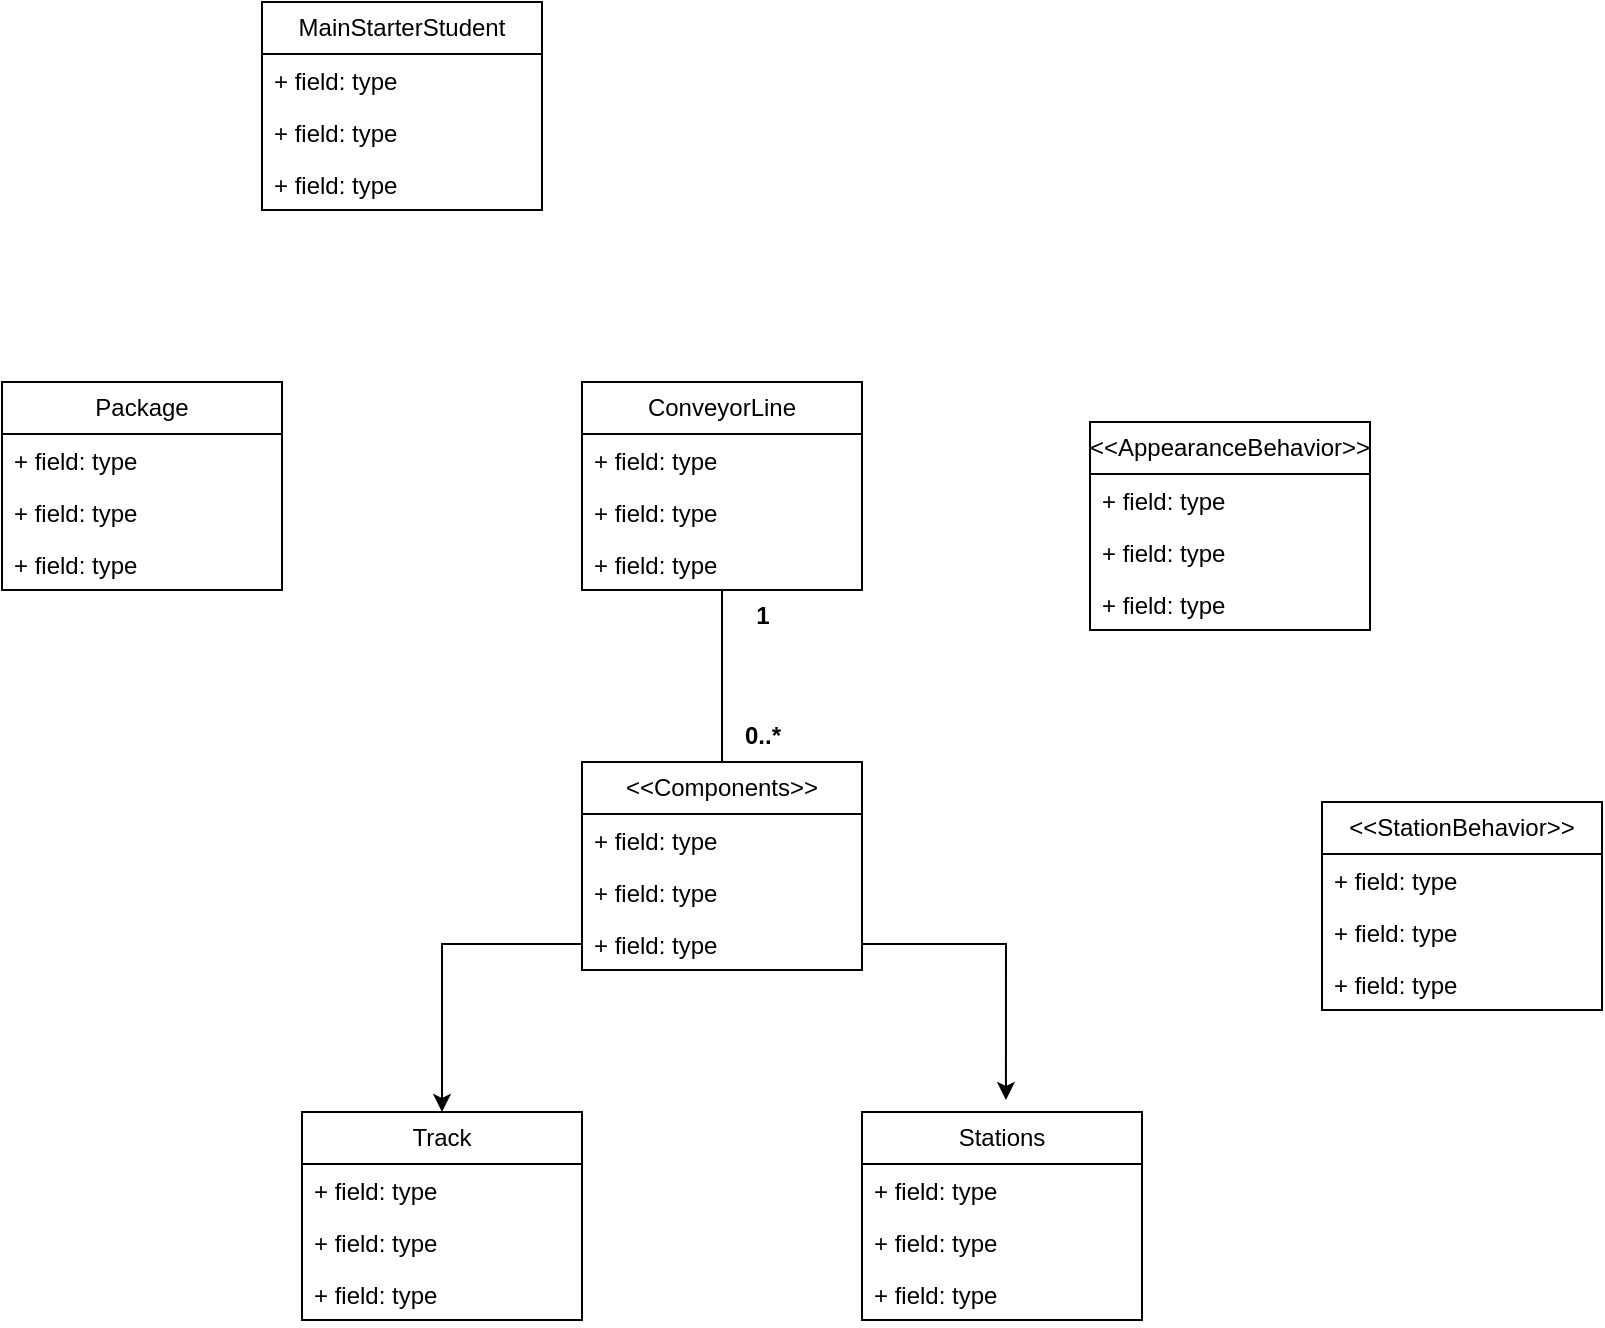 <mxfile version="28.2.8">
  <diagram id="C5RBs43oDa-KdzZeNtuy" name="Page-1">
    <mxGraphModel dx="2253" dy="829" grid="1" gridSize="10" guides="1" tooltips="1" connect="1" arrows="1" fold="1" page="1" pageScale="1" pageWidth="827" pageHeight="1169" math="0" shadow="0">
      <root>
        <mxCell id="WIyWlLk6GJQsqaUBKTNV-0" />
        <mxCell id="WIyWlLk6GJQsqaUBKTNV-1" parent="WIyWlLk6GJQsqaUBKTNV-0" />
        <mxCell id="F0JXjZwcYwnBpoJlxYv4-0" value="MainStarterStudent" style="swimlane;fontStyle=0;childLayout=stackLayout;horizontal=1;startSize=26;fillColor=none;horizontalStack=0;resizeParent=1;resizeParentMax=0;resizeLast=0;collapsible=1;marginBottom=0;whiteSpace=wrap;html=1;" parent="WIyWlLk6GJQsqaUBKTNV-1" vertex="1">
          <mxGeometry x="-140" y="30" width="140" height="104" as="geometry" />
        </mxCell>
        <mxCell id="F0JXjZwcYwnBpoJlxYv4-1" value="+ field: type" style="text;strokeColor=none;fillColor=none;align=left;verticalAlign=top;spacingLeft=4;spacingRight=4;overflow=hidden;rotatable=0;points=[[0,0.5],[1,0.5]];portConstraint=eastwest;whiteSpace=wrap;html=1;" parent="F0JXjZwcYwnBpoJlxYv4-0" vertex="1">
          <mxGeometry y="26" width="140" height="26" as="geometry" />
        </mxCell>
        <mxCell id="F0JXjZwcYwnBpoJlxYv4-2" value="+ field: type" style="text;strokeColor=none;fillColor=none;align=left;verticalAlign=top;spacingLeft=4;spacingRight=4;overflow=hidden;rotatable=0;points=[[0,0.5],[1,0.5]];portConstraint=eastwest;whiteSpace=wrap;html=1;" parent="F0JXjZwcYwnBpoJlxYv4-0" vertex="1">
          <mxGeometry y="52" width="140" height="26" as="geometry" />
        </mxCell>
        <mxCell id="F0JXjZwcYwnBpoJlxYv4-3" value="+ field: type" style="text;strokeColor=none;fillColor=none;align=left;verticalAlign=top;spacingLeft=4;spacingRight=4;overflow=hidden;rotatable=0;points=[[0,0.5],[1,0.5]];portConstraint=eastwest;whiteSpace=wrap;html=1;" parent="F0JXjZwcYwnBpoJlxYv4-0" vertex="1">
          <mxGeometry y="78" width="140" height="26" as="geometry" />
        </mxCell>
        <mxCell id="P_OGOmN0CwJIOBf65VQs-15" style="edgeStyle=orthogonalEdgeStyle;rounded=0;orthogonalLoop=1;jettySize=auto;html=1;entryX=0.5;entryY=0;entryDx=0;entryDy=0;endArrow=none;endFill=0;" edge="1" parent="WIyWlLk6GJQsqaUBKTNV-1" source="F0JXjZwcYwnBpoJlxYv4-5" target="P_OGOmN0CwJIOBf65VQs-0">
          <mxGeometry relative="1" as="geometry" />
        </mxCell>
        <mxCell id="F0JXjZwcYwnBpoJlxYv4-5" value="ConveyorLine" style="swimlane;fontStyle=0;childLayout=stackLayout;horizontal=1;startSize=26;fillColor=none;horizontalStack=0;resizeParent=1;resizeParentMax=0;resizeLast=0;collapsible=1;marginBottom=0;whiteSpace=wrap;html=1;" parent="WIyWlLk6GJQsqaUBKTNV-1" vertex="1">
          <mxGeometry x="20" y="220" width="140" height="104" as="geometry" />
        </mxCell>
        <mxCell id="F0JXjZwcYwnBpoJlxYv4-6" value="+ field: type" style="text;strokeColor=none;fillColor=none;align=left;verticalAlign=top;spacingLeft=4;spacingRight=4;overflow=hidden;rotatable=0;points=[[0,0.5],[1,0.5]];portConstraint=eastwest;whiteSpace=wrap;html=1;" parent="F0JXjZwcYwnBpoJlxYv4-5" vertex="1">
          <mxGeometry y="26" width="140" height="26" as="geometry" />
        </mxCell>
        <mxCell id="F0JXjZwcYwnBpoJlxYv4-7" value="+ field: type" style="text;strokeColor=none;fillColor=none;align=left;verticalAlign=top;spacingLeft=4;spacingRight=4;overflow=hidden;rotatable=0;points=[[0,0.5],[1,0.5]];portConstraint=eastwest;whiteSpace=wrap;html=1;" parent="F0JXjZwcYwnBpoJlxYv4-5" vertex="1">
          <mxGeometry y="52" width="140" height="26" as="geometry" />
        </mxCell>
        <mxCell id="F0JXjZwcYwnBpoJlxYv4-8" value="+ field: type" style="text;strokeColor=none;fillColor=none;align=left;verticalAlign=top;spacingLeft=4;spacingRight=4;overflow=hidden;rotatable=0;points=[[0,0.5],[1,0.5]];portConstraint=eastwest;whiteSpace=wrap;html=1;" parent="F0JXjZwcYwnBpoJlxYv4-5" vertex="1">
          <mxGeometry y="78" width="140" height="26" as="geometry" />
        </mxCell>
        <mxCell id="P_OGOmN0CwJIOBf65VQs-0" value="&amp;lt;&amp;lt;Components&amp;gt;&amp;gt;" style="swimlane;fontStyle=0;childLayout=stackLayout;horizontal=1;startSize=26;fillColor=none;horizontalStack=0;resizeParent=1;resizeParentMax=0;resizeLast=0;collapsible=1;marginBottom=0;whiteSpace=wrap;html=1;" vertex="1" parent="WIyWlLk6GJQsqaUBKTNV-1">
          <mxGeometry x="20" y="410" width="140" height="104" as="geometry" />
        </mxCell>
        <mxCell id="P_OGOmN0CwJIOBf65VQs-1" value="+ field: type" style="text;strokeColor=none;fillColor=none;align=left;verticalAlign=top;spacingLeft=4;spacingRight=4;overflow=hidden;rotatable=0;points=[[0,0.5],[1,0.5]];portConstraint=eastwest;whiteSpace=wrap;html=1;" vertex="1" parent="P_OGOmN0CwJIOBf65VQs-0">
          <mxGeometry y="26" width="140" height="26" as="geometry" />
        </mxCell>
        <mxCell id="P_OGOmN0CwJIOBf65VQs-2" value="+ field: type" style="text;strokeColor=none;fillColor=none;align=left;verticalAlign=top;spacingLeft=4;spacingRight=4;overflow=hidden;rotatable=0;points=[[0,0.5],[1,0.5]];portConstraint=eastwest;whiteSpace=wrap;html=1;" vertex="1" parent="P_OGOmN0CwJIOBf65VQs-0">
          <mxGeometry y="52" width="140" height="26" as="geometry" />
        </mxCell>
        <mxCell id="P_OGOmN0CwJIOBf65VQs-3" value="+ field: type" style="text;strokeColor=none;fillColor=none;align=left;verticalAlign=top;spacingLeft=4;spacingRight=4;overflow=hidden;rotatable=0;points=[[0,0.5],[1,0.5]];portConstraint=eastwest;whiteSpace=wrap;html=1;" vertex="1" parent="P_OGOmN0CwJIOBf65VQs-0">
          <mxGeometry y="78" width="140" height="26" as="geometry" />
        </mxCell>
        <mxCell id="P_OGOmN0CwJIOBf65VQs-4" value="Track" style="swimlane;fontStyle=0;childLayout=stackLayout;horizontal=1;startSize=26;fillColor=none;horizontalStack=0;resizeParent=1;resizeParentMax=0;resizeLast=0;collapsible=1;marginBottom=0;whiteSpace=wrap;html=1;" vertex="1" parent="WIyWlLk6GJQsqaUBKTNV-1">
          <mxGeometry x="-120" y="585" width="140" height="104" as="geometry" />
        </mxCell>
        <mxCell id="P_OGOmN0CwJIOBf65VQs-5" value="+ field: type" style="text;strokeColor=none;fillColor=none;align=left;verticalAlign=top;spacingLeft=4;spacingRight=4;overflow=hidden;rotatable=0;points=[[0,0.5],[1,0.5]];portConstraint=eastwest;whiteSpace=wrap;html=1;" vertex="1" parent="P_OGOmN0CwJIOBf65VQs-4">
          <mxGeometry y="26" width="140" height="26" as="geometry" />
        </mxCell>
        <mxCell id="P_OGOmN0CwJIOBf65VQs-6" value="+ field: type" style="text;strokeColor=none;fillColor=none;align=left;verticalAlign=top;spacingLeft=4;spacingRight=4;overflow=hidden;rotatable=0;points=[[0,0.5],[1,0.5]];portConstraint=eastwest;whiteSpace=wrap;html=1;" vertex="1" parent="P_OGOmN0CwJIOBf65VQs-4">
          <mxGeometry y="52" width="140" height="26" as="geometry" />
        </mxCell>
        <mxCell id="P_OGOmN0CwJIOBf65VQs-7" value="+ field: type" style="text;strokeColor=none;fillColor=none;align=left;verticalAlign=top;spacingLeft=4;spacingRight=4;overflow=hidden;rotatable=0;points=[[0,0.5],[1,0.5]];portConstraint=eastwest;whiteSpace=wrap;html=1;" vertex="1" parent="P_OGOmN0CwJIOBf65VQs-4">
          <mxGeometry y="78" width="140" height="26" as="geometry" />
        </mxCell>
        <mxCell id="P_OGOmN0CwJIOBf65VQs-8" value="Stations" style="swimlane;fontStyle=0;childLayout=stackLayout;horizontal=1;startSize=26;fillColor=none;horizontalStack=0;resizeParent=1;resizeParentMax=0;resizeLast=0;collapsible=1;marginBottom=0;whiteSpace=wrap;html=1;" vertex="1" parent="WIyWlLk6GJQsqaUBKTNV-1">
          <mxGeometry x="160" y="585" width="140" height="104" as="geometry" />
        </mxCell>
        <mxCell id="P_OGOmN0CwJIOBf65VQs-9" value="+ field: type" style="text;strokeColor=none;fillColor=none;align=left;verticalAlign=top;spacingLeft=4;spacingRight=4;overflow=hidden;rotatable=0;points=[[0,0.5],[1,0.5]];portConstraint=eastwest;whiteSpace=wrap;html=1;" vertex="1" parent="P_OGOmN0CwJIOBf65VQs-8">
          <mxGeometry y="26" width="140" height="26" as="geometry" />
        </mxCell>
        <mxCell id="P_OGOmN0CwJIOBf65VQs-10" value="+ field: type" style="text;strokeColor=none;fillColor=none;align=left;verticalAlign=top;spacingLeft=4;spacingRight=4;overflow=hidden;rotatable=0;points=[[0,0.5],[1,0.5]];portConstraint=eastwest;whiteSpace=wrap;html=1;" vertex="1" parent="P_OGOmN0CwJIOBf65VQs-8">
          <mxGeometry y="52" width="140" height="26" as="geometry" />
        </mxCell>
        <mxCell id="P_OGOmN0CwJIOBf65VQs-11" value="+ field: type" style="text;strokeColor=none;fillColor=none;align=left;verticalAlign=top;spacingLeft=4;spacingRight=4;overflow=hidden;rotatable=0;points=[[0,0.5],[1,0.5]];portConstraint=eastwest;whiteSpace=wrap;html=1;" vertex="1" parent="P_OGOmN0CwJIOBf65VQs-8">
          <mxGeometry y="78" width="140" height="26" as="geometry" />
        </mxCell>
        <mxCell id="P_OGOmN0CwJIOBf65VQs-12" style="edgeStyle=orthogonalEdgeStyle;rounded=0;orthogonalLoop=1;jettySize=auto;html=1;entryX=0.5;entryY=0;entryDx=0;entryDy=0;" edge="1" parent="WIyWlLk6GJQsqaUBKTNV-1" source="P_OGOmN0CwJIOBf65VQs-3" target="P_OGOmN0CwJIOBf65VQs-4">
          <mxGeometry relative="1" as="geometry" />
        </mxCell>
        <mxCell id="P_OGOmN0CwJIOBf65VQs-14" style="edgeStyle=orthogonalEdgeStyle;rounded=0;orthogonalLoop=1;jettySize=auto;html=1;entryX=0.514;entryY=-0.058;entryDx=0;entryDy=0;entryPerimeter=0;" edge="1" parent="WIyWlLk6GJQsqaUBKTNV-1" source="P_OGOmN0CwJIOBf65VQs-3" target="P_OGOmN0CwJIOBf65VQs-8">
          <mxGeometry relative="1" as="geometry" />
        </mxCell>
        <mxCell id="P_OGOmN0CwJIOBf65VQs-16" value="1" style="text;align=center;fontStyle=1;verticalAlign=middle;spacingLeft=3;spacingRight=3;strokeColor=none;rotatable=0;points=[[0,0.5],[1,0.5]];portConstraint=eastwest;html=1;" vertex="1" parent="WIyWlLk6GJQsqaUBKTNV-1">
          <mxGeometry x="70" y="324" width="80" height="26" as="geometry" />
        </mxCell>
        <mxCell id="P_OGOmN0CwJIOBf65VQs-17" value="0..*" style="text;align=center;fontStyle=1;verticalAlign=middle;spacingLeft=3;spacingRight=3;strokeColor=none;rotatable=0;points=[[0,0.5],[1,0.5]];portConstraint=eastwest;html=1;" vertex="1" parent="WIyWlLk6GJQsqaUBKTNV-1">
          <mxGeometry x="70" y="384" width="80" height="26" as="geometry" />
        </mxCell>
        <mxCell id="P_OGOmN0CwJIOBf65VQs-18" value="Package" style="swimlane;fontStyle=0;childLayout=stackLayout;horizontal=1;startSize=26;fillColor=none;horizontalStack=0;resizeParent=1;resizeParentMax=0;resizeLast=0;collapsible=1;marginBottom=0;whiteSpace=wrap;html=1;" vertex="1" parent="WIyWlLk6GJQsqaUBKTNV-1">
          <mxGeometry x="-270" y="220" width="140" height="104" as="geometry" />
        </mxCell>
        <mxCell id="P_OGOmN0CwJIOBf65VQs-19" value="+ field: type" style="text;strokeColor=none;fillColor=none;align=left;verticalAlign=top;spacingLeft=4;spacingRight=4;overflow=hidden;rotatable=0;points=[[0,0.5],[1,0.5]];portConstraint=eastwest;whiteSpace=wrap;html=1;" vertex="1" parent="P_OGOmN0CwJIOBf65VQs-18">
          <mxGeometry y="26" width="140" height="26" as="geometry" />
        </mxCell>
        <mxCell id="P_OGOmN0CwJIOBf65VQs-20" value="+ field: type" style="text;strokeColor=none;fillColor=none;align=left;verticalAlign=top;spacingLeft=4;spacingRight=4;overflow=hidden;rotatable=0;points=[[0,0.5],[1,0.5]];portConstraint=eastwest;whiteSpace=wrap;html=1;" vertex="1" parent="P_OGOmN0CwJIOBf65VQs-18">
          <mxGeometry y="52" width="140" height="26" as="geometry" />
        </mxCell>
        <mxCell id="P_OGOmN0CwJIOBf65VQs-21" value="+ field: type" style="text;strokeColor=none;fillColor=none;align=left;verticalAlign=top;spacingLeft=4;spacingRight=4;overflow=hidden;rotatable=0;points=[[0,0.5],[1,0.5]];portConstraint=eastwest;whiteSpace=wrap;html=1;" vertex="1" parent="P_OGOmN0CwJIOBf65VQs-18">
          <mxGeometry y="78" width="140" height="26" as="geometry" />
        </mxCell>
        <mxCell id="P_OGOmN0CwJIOBf65VQs-22" value="&amp;lt;&amp;lt;StationBehavior&amp;gt;&amp;gt;" style="swimlane;fontStyle=0;childLayout=stackLayout;horizontal=1;startSize=26;fillColor=none;horizontalStack=0;resizeParent=1;resizeParentMax=0;resizeLast=0;collapsible=1;marginBottom=0;whiteSpace=wrap;html=1;" vertex="1" parent="WIyWlLk6GJQsqaUBKTNV-1">
          <mxGeometry x="390" y="430" width="140" height="104" as="geometry" />
        </mxCell>
        <mxCell id="P_OGOmN0CwJIOBf65VQs-23" value="+ field: type" style="text;strokeColor=none;fillColor=none;align=left;verticalAlign=top;spacingLeft=4;spacingRight=4;overflow=hidden;rotatable=0;points=[[0,0.5],[1,0.5]];portConstraint=eastwest;whiteSpace=wrap;html=1;" vertex="1" parent="P_OGOmN0CwJIOBf65VQs-22">
          <mxGeometry y="26" width="140" height="26" as="geometry" />
        </mxCell>
        <mxCell id="P_OGOmN0CwJIOBf65VQs-24" value="+ field: type" style="text;strokeColor=none;fillColor=none;align=left;verticalAlign=top;spacingLeft=4;spacingRight=4;overflow=hidden;rotatable=0;points=[[0,0.5],[1,0.5]];portConstraint=eastwest;whiteSpace=wrap;html=1;" vertex="1" parent="P_OGOmN0CwJIOBf65VQs-22">
          <mxGeometry y="52" width="140" height="26" as="geometry" />
        </mxCell>
        <mxCell id="P_OGOmN0CwJIOBf65VQs-25" value="+ field: type" style="text;strokeColor=none;fillColor=none;align=left;verticalAlign=top;spacingLeft=4;spacingRight=4;overflow=hidden;rotatable=0;points=[[0,0.5],[1,0.5]];portConstraint=eastwest;whiteSpace=wrap;html=1;" vertex="1" parent="P_OGOmN0CwJIOBf65VQs-22">
          <mxGeometry y="78" width="140" height="26" as="geometry" />
        </mxCell>
        <mxCell id="P_OGOmN0CwJIOBf65VQs-26" value="&amp;lt;&amp;lt;AppearanceBehavior&amp;gt;&amp;gt;" style="swimlane;fontStyle=0;childLayout=stackLayout;horizontal=1;startSize=26;fillColor=none;horizontalStack=0;resizeParent=1;resizeParentMax=0;resizeLast=0;collapsible=1;marginBottom=0;whiteSpace=wrap;html=1;" vertex="1" parent="WIyWlLk6GJQsqaUBKTNV-1">
          <mxGeometry x="274" y="240" width="140" height="104" as="geometry" />
        </mxCell>
        <mxCell id="P_OGOmN0CwJIOBf65VQs-27" value="+ field: type" style="text;strokeColor=none;fillColor=none;align=left;verticalAlign=top;spacingLeft=4;spacingRight=4;overflow=hidden;rotatable=0;points=[[0,0.5],[1,0.5]];portConstraint=eastwest;whiteSpace=wrap;html=1;" vertex="1" parent="P_OGOmN0CwJIOBf65VQs-26">
          <mxGeometry y="26" width="140" height="26" as="geometry" />
        </mxCell>
        <mxCell id="P_OGOmN0CwJIOBf65VQs-28" value="+ field: type" style="text;strokeColor=none;fillColor=none;align=left;verticalAlign=top;spacingLeft=4;spacingRight=4;overflow=hidden;rotatable=0;points=[[0,0.5],[1,0.5]];portConstraint=eastwest;whiteSpace=wrap;html=1;" vertex="1" parent="P_OGOmN0CwJIOBf65VQs-26">
          <mxGeometry y="52" width="140" height="26" as="geometry" />
        </mxCell>
        <mxCell id="P_OGOmN0CwJIOBf65VQs-29" value="+ field: type" style="text;strokeColor=none;fillColor=none;align=left;verticalAlign=top;spacingLeft=4;spacingRight=4;overflow=hidden;rotatable=0;points=[[0,0.5],[1,0.5]];portConstraint=eastwest;whiteSpace=wrap;html=1;" vertex="1" parent="P_OGOmN0CwJIOBf65VQs-26">
          <mxGeometry y="78" width="140" height="26" as="geometry" />
        </mxCell>
      </root>
    </mxGraphModel>
  </diagram>
</mxfile>
